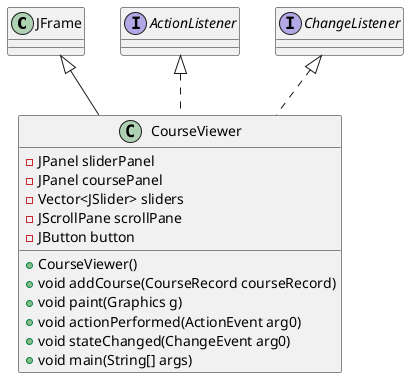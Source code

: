 @startuml

class JFrame
interface ActionListener
interface ChangeListener

class CourseViewer [[java:main.java.observer.nonpattern.CourseViewer]] {
	-JPanel sliderPanel
	-JPanel coursePanel
	-Vector<JSlider> sliders
	-JScrollPane scrollPane
	-JButton button
	+CourseViewer()
	+void addCourse(CourseRecord courseRecord)
	+void paint(Graphics g)
	+void actionPerformed(ActionEvent arg0)
	+void stateChanged(ChangeEvent arg0)
	+void main(String[] args)
}

JFrame <|-- CourseViewer
ActionListener <|.. CourseViewer
ChangeListener <|.. CourseViewer

@enduml